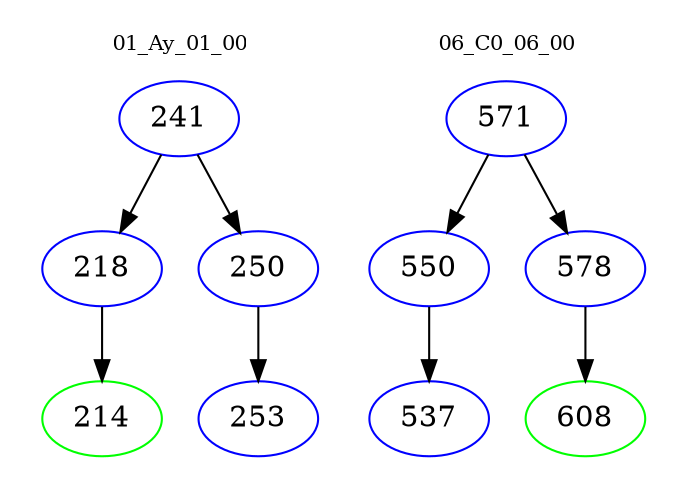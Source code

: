 digraph{
subgraph cluster_0 {
color = white
label = "01_Ay_01_00";
fontsize=10;
T0_241 [label="241", color="blue"]
T0_241 -> T0_218 [color="black"]
T0_218 [label="218", color="blue"]
T0_218 -> T0_214 [color="black"]
T0_214 [label="214", color="green"]
T0_241 -> T0_250 [color="black"]
T0_250 [label="250", color="blue"]
T0_250 -> T0_253 [color="black"]
T0_253 [label="253", color="blue"]
}
subgraph cluster_1 {
color = white
label = "06_C0_06_00";
fontsize=10;
T1_571 [label="571", color="blue"]
T1_571 -> T1_550 [color="black"]
T1_550 [label="550", color="blue"]
T1_550 -> T1_537 [color="black"]
T1_537 [label="537", color="blue"]
T1_571 -> T1_578 [color="black"]
T1_578 [label="578", color="blue"]
T1_578 -> T1_608 [color="black"]
T1_608 [label="608", color="green"]
}
}
